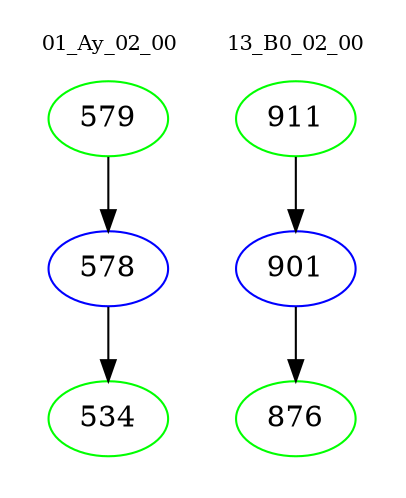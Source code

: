 digraph{
subgraph cluster_0 {
color = white
label = "01_Ay_02_00";
fontsize=10;
T0_579 [label="579", color="green"]
T0_579 -> T0_578 [color="black"]
T0_578 [label="578", color="blue"]
T0_578 -> T0_534 [color="black"]
T0_534 [label="534", color="green"]
}
subgraph cluster_1 {
color = white
label = "13_B0_02_00";
fontsize=10;
T1_911 [label="911", color="green"]
T1_911 -> T1_901 [color="black"]
T1_901 [label="901", color="blue"]
T1_901 -> T1_876 [color="black"]
T1_876 [label="876", color="green"]
}
}

